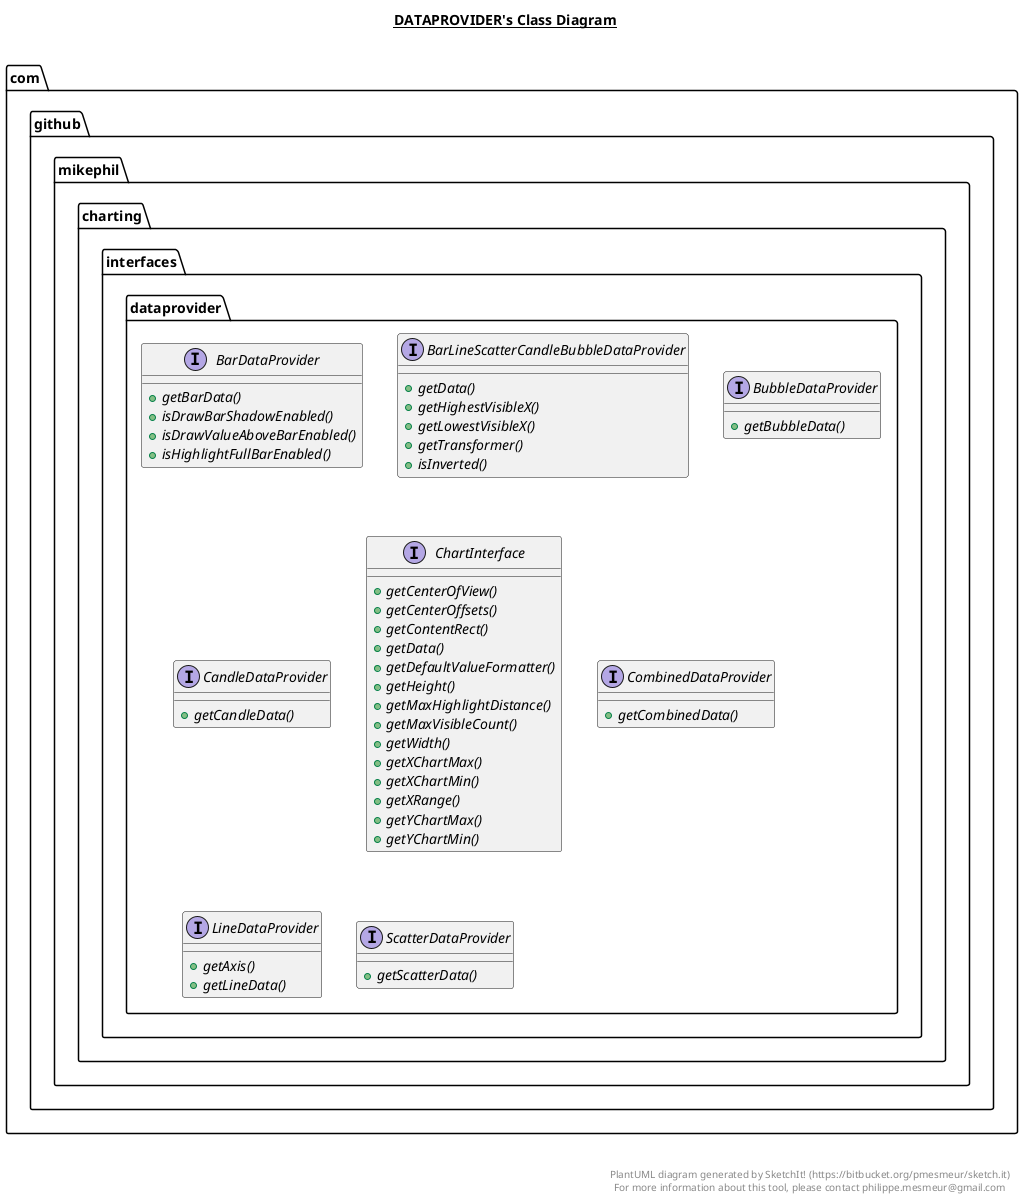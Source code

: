 @startuml

title __DATAPROVIDER's Class Diagram__\n

  namespace com.github.mikephil.charting.interfaces.dataprovider {
    interface com.github.mikephil.charting.interfaces.dataprovider.BarDataProvider {
        {abstract} + getBarData()
        {abstract} + isDrawBarShadowEnabled()
        {abstract} + isDrawValueAboveBarEnabled()
        {abstract} + isHighlightFullBarEnabled()
    }
  }
  

  namespace com.github.mikephil.charting.interfaces.dataprovider {
    interface com.github.mikephil.charting.interfaces.dataprovider.BarLineScatterCandleBubbleDataProvider {
        {abstract} + getData()
        {abstract} + getHighestVisibleX()
        {abstract} + getLowestVisibleX()
        {abstract} + getTransformer()
        {abstract} + isInverted()
    }
  }
  

  namespace com.github.mikephil.charting.interfaces.dataprovider {
    interface com.github.mikephil.charting.interfaces.dataprovider.BubbleDataProvider {
        {abstract} + getBubbleData()
    }
  }
  

  namespace com.github.mikephil.charting.interfaces.dataprovider {
    interface com.github.mikephil.charting.interfaces.dataprovider.CandleDataProvider {
        {abstract} + getCandleData()
    }
  }
  

  namespace com.github.mikephil.charting.interfaces.dataprovider {
    interface com.github.mikephil.charting.interfaces.dataprovider.ChartInterface {
        {abstract} + getCenterOfView()
        {abstract} + getCenterOffsets()
        {abstract} + getContentRect()
        {abstract} + getData()
        {abstract} + getDefaultValueFormatter()
        {abstract} + getHeight()
        {abstract} + getMaxHighlightDistance()
        {abstract} + getMaxVisibleCount()
        {abstract} + getWidth()
        {abstract} + getXChartMax()
        {abstract} + getXChartMin()
        {abstract} + getXRange()
        {abstract} + getYChartMax()
        {abstract} + getYChartMin()
    }
  }
  

  namespace com.github.mikephil.charting.interfaces.dataprovider {
    interface com.github.mikephil.charting.interfaces.dataprovider.CombinedDataProvider {
        {abstract} + getCombinedData()
    }
  }
  

  namespace com.github.mikephil.charting.interfaces.dataprovider {
    interface com.github.mikephil.charting.interfaces.dataprovider.LineDataProvider {
        {abstract} + getAxis()
        {abstract} + getLineData()
    }
  }
  

  namespace com.github.mikephil.charting.interfaces.dataprovider {
    interface com.github.mikephil.charting.interfaces.dataprovider.ScatterDataProvider {
        {abstract} + getScatterData()
    }
  }
  



right footer


PlantUML diagram generated by SketchIt! (https://bitbucket.org/pmesmeur/sketch.it)
For more information about this tool, please contact philippe.mesmeur@gmail.com
endfooter

@enduml
